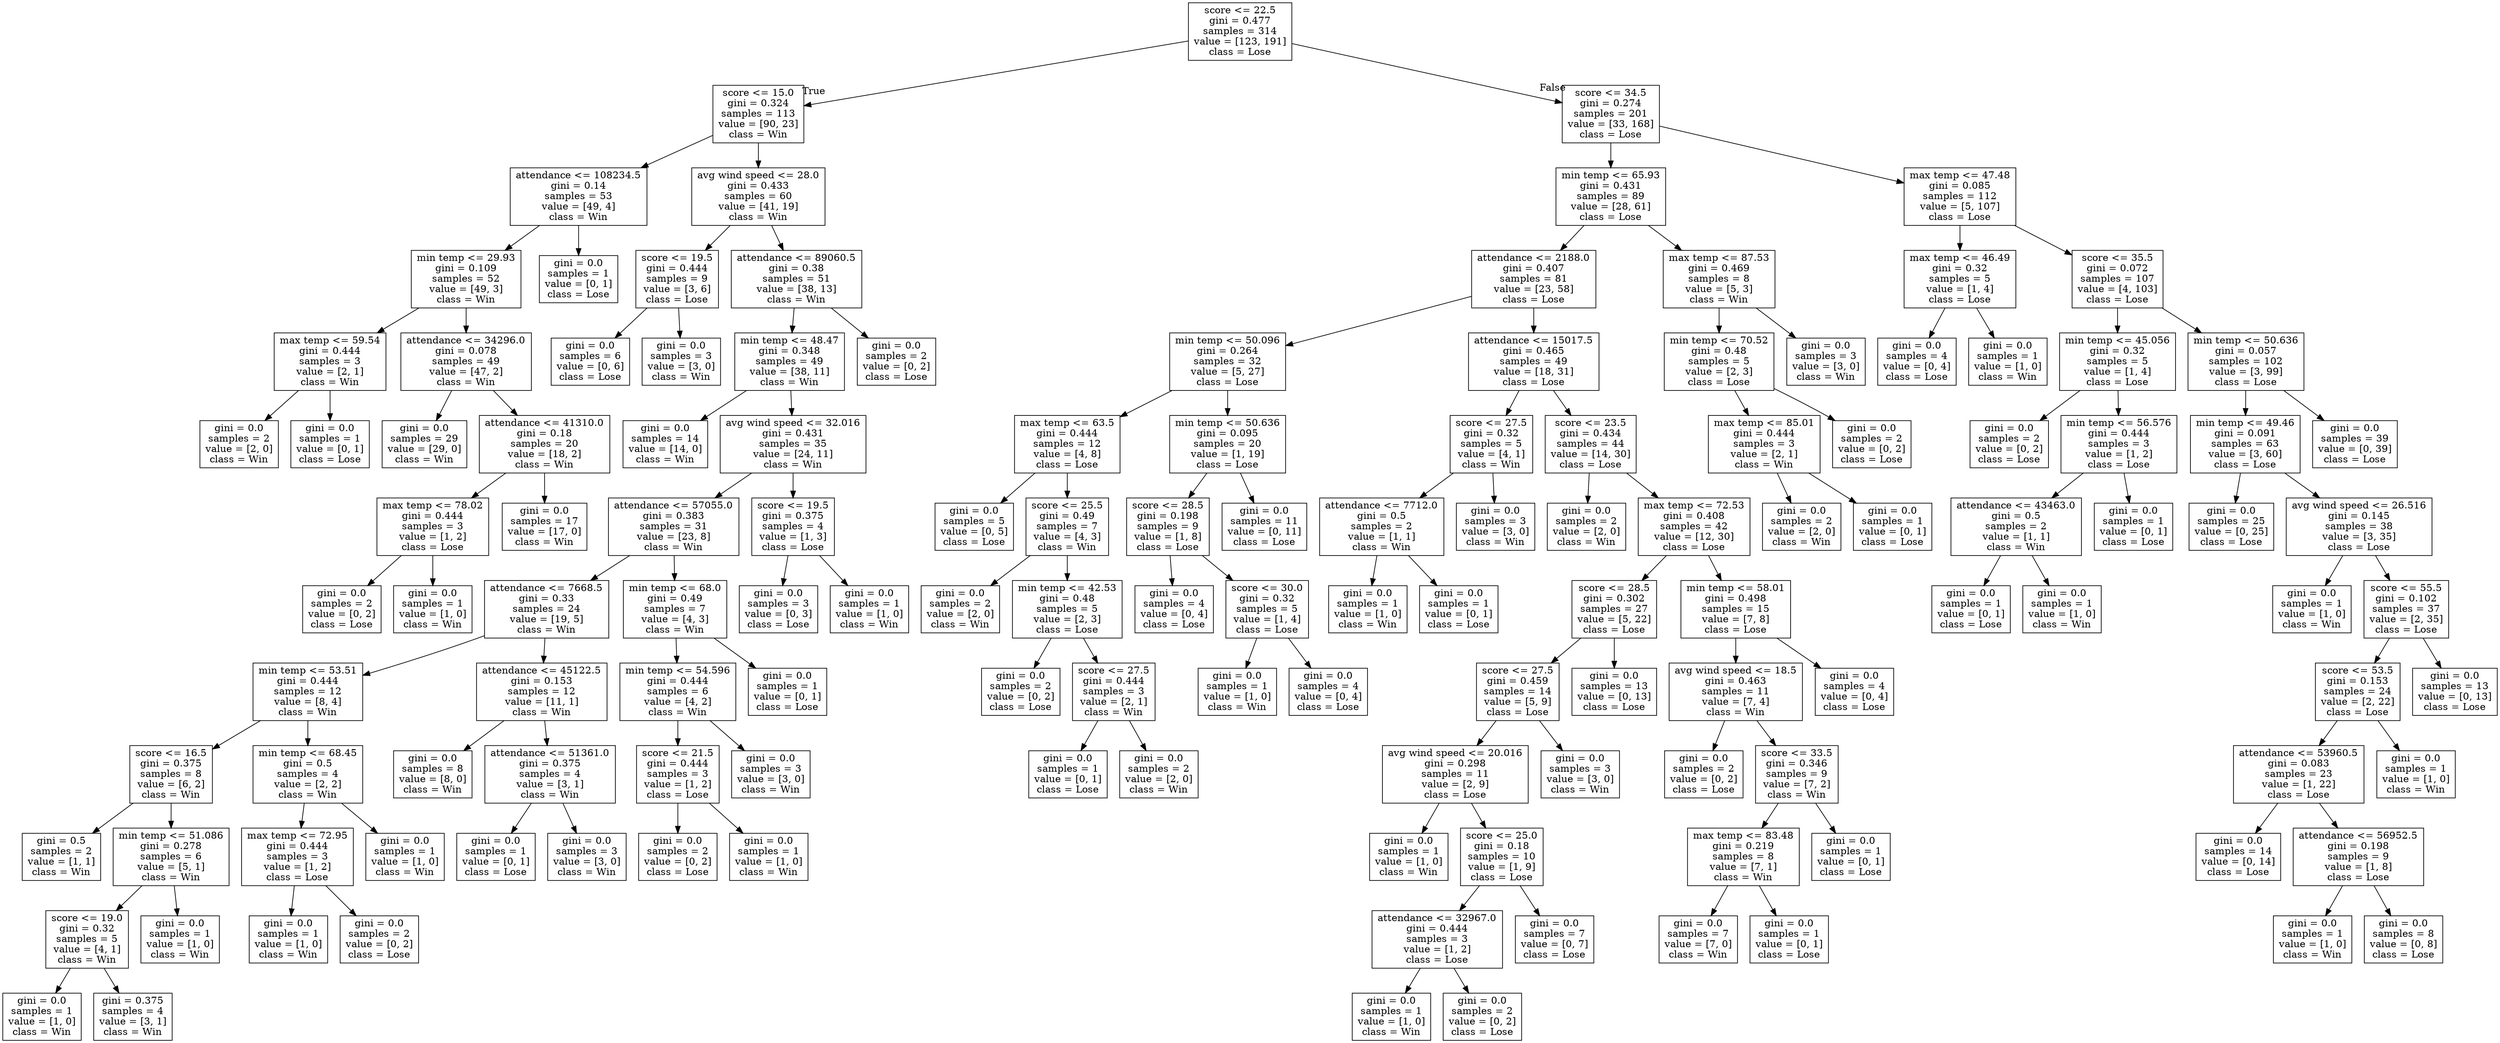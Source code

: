 digraph Tree {
node [shape=box] ;
0 [label="score <= 22.5\ngini = 0.477\nsamples = 314\nvalue = [123, 191]\nclass = Lose"] ;
1 [label="score <= 15.0\ngini = 0.324\nsamples = 113\nvalue = [90, 23]\nclass = Win"] ;
0 -> 1 [labeldistance=2.5, labelangle=45, headlabel="True"] ;
2 [label="attendance <= 108234.5\ngini = 0.14\nsamples = 53\nvalue = [49, 4]\nclass = Win"] ;
1 -> 2 ;
3 [label="min temp <= 29.93\ngini = 0.109\nsamples = 52\nvalue = [49, 3]\nclass = Win"] ;
2 -> 3 ;
4 [label="max temp <= 59.54\ngini = 0.444\nsamples = 3\nvalue = [2, 1]\nclass = Win"] ;
3 -> 4 ;
5 [label="gini = 0.0\nsamples = 2\nvalue = [2, 0]\nclass = Win"] ;
4 -> 5 ;
6 [label="gini = 0.0\nsamples = 1\nvalue = [0, 1]\nclass = Lose"] ;
4 -> 6 ;
7 [label="attendance <= 34296.0\ngini = 0.078\nsamples = 49\nvalue = [47, 2]\nclass = Win"] ;
3 -> 7 ;
8 [label="gini = 0.0\nsamples = 29\nvalue = [29, 0]\nclass = Win"] ;
7 -> 8 ;
9 [label="attendance <= 41310.0\ngini = 0.18\nsamples = 20\nvalue = [18, 2]\nclass = Win"] ;
7 -> 9 ;
10 [label="max temp <= 78.02\ngini = 0.444\nsamples = 3\nvalue = [1, 2]\nclass = Lose"] ;
9 -> 10 ;
11 [label="gini = 0.0\nsamples = 2\nvalue = [0, 2]\nclass = Lose"] ;
10 -> 11 ;
12 [label="gini = 0.0\nsamples = 1\nvalue = [1, 0]\nclass = Win"] ;
10 -> 12 ;
13 [label="gini = 0.0\nsamples = 17\nvalue = [17, 0]\nclass = Win"] ;
9 -> 13 ;
14 [label="gini = 0.0\nsamples = 1\nvalue = [0, 1]\nclass = Lose"] ;
2 -> 14 ;
15 [label="avg wind speed <= 28.0\ngini = 0.433\nsamples = 60\nvalue = [41, 19]\nclass = Win"] ;
1 -> 15 ;
16 [label="score <= 19.5\ngini = 0.444\nsamples = 9\nvalue = [3, 6]\nclass = Lose"] ;
15 -> 16 ;
17 [label="gini = 0.0\nsamples = 6\nvalue = [0, 6]\nclass = Lose"] ;
16 -> 17 ;
18 [label="gini = 0.0\nsamples = 3\nvalue = [3, 0]\nclass = Win"] ;
16 -> 18 ;
19 [label="attendance <= 89060.5\ngini = 0.38\nsamples = 51\nvalue = [38, 13]\nclass = Win"] ;
15 -> 19 ;
20 [label="min temp <= 48.47\ngini = 0.348\nsamples = 49\nvalue = [38, 11]\nclass = Win"] ;
19 -> 20 ;
21 [label="gini = 0.0\nsamples = 14\nvalue = [14, 0]\nclass = Win"] ;
20 -> 21 ;
22 [label="avg wind speed <= 32.016\ngini = 0.431\nsamples = 35\nvalue = [24, 11]\nclass = Win"] ;
20 -> 22 ;
23 [label="attendance <= 57055.0\ngini = 0.383\nsamples = 31\nvalue = [23, 8]\nclass = Win"] ;
22 -> 23 ;
24 [label="attendance <= 7668.5\ngini = 0.33\nsamples = 24\nvalue = [19, 5]\nclass = Win"] ;
23 -> 24 ;
25 [label="min temp <= 53.51\ngini = 0.444\nsamples = 12\nvalue = [8, 4]\nclass = Win"] ;
24 -> 25 ;
26 [label="score <= 16.5\ngini = 0.375\nsamples = 8\nvalue = [6, 2]\nclass = Win"] ;
25 -> 26 ;
27 [label="gini = 0.5\nsamples = 2\nvalue = [1, 1]\nclass = Win"] ;
26 -> 27 ;
28 [label="min temp <= 51.086\ngini = 0.278\nsamples = 6\nvalue = [5, 1]\nclass = Win"] ;
26 -> 28 ;
29 [label="score <= 19.0\ngini = 0.32\nsamples = 5\nvalue = [4, 1]\nclass = Win"] ;
28 -> 29 ;
30 [label="gini = 0.0\nsamples = 1\nvalue = [1, 0]\nclass = Win"] ;
29 -> 30 ;
31 [label="gini = 0.375\nsamples = 4\nvalue = [3, 1]\nclass = Win"] ;
29 -> 31 ;
32 [label="gini = 0.0\nsamples = 1\nvalue = [1, 0]\nclass = Win"] ;
28 -> 32 ;
33 [label="min temp <= 68.45\ngini = 0.5\nsamples = 4\nvalue = [2, 2]\nclass = Win"] ;
25 -> 33 ;
34 [label="max temp <= 72.95\ngini = 0.444\nsamples = 3\nvalue = [1, 2]\nclass = Lose"] ;
33 -> 34 ;
35 [label="gini = 0.0\nsamples = 1\nvalue = [1, 0]\nclass = Win"] ;
34 -> 35 ;
36 [label="gini = 0.0\nsamples = 2\nvalue = [0, 2]\nclass = Lose"] ;
34 -> 36 ;
37 [label="gini = 0.0\nsamples = 1\nvalue = [1, 0]\nclass = Win"] ;
33 -> 37 ;
38 [label="attendance <= 45122.5\ngini = 0.153\nsamples = 12\nvalue = [11, 1]\nclass = Win"] ;
24 -> 38 ;
39 [label="gini = 0.0\nsamples = 8\nvalue = [8, 0]\nclass = Win"] ;
38 -> 39 ;
40 [label="attendance <= 51361.0\ngini = 0.375\nsamples = 4\nvalue = [3, 1]\nclass = Win"] ;
38 -> 40 ;
41 [label="gini = 0.0\nsamples = 1\nvalue = [0, 1]\nclass = Lose"] ;
40 -> 41 ;
42 [label="gini = 0.0\nsamples = 3\nvalue = [3, 0]\nclass = Win"] ;
40 -> 42 ;
43 [label="min temp <= 68.0\ngini = 0.49\nsamples = 7\nvalue = [4, 3]\nclass = Win"] ;
23 -> 43 ;
44 [label="min temp <= 54.596\ngini = 0.444\nsamples = 6\nvalue = [4, 2]\nclass = Win"] ;
43 -> 44 ;
45 [label="score <= 21.5\ngini = 0.444\nsamples = 3\nvalue = [1, 2]\nclass = Lose"] ;
44 -> 45 ;
46 [label="gini = 0.0\nsamples = 2\nvalue = [0, 2]\nclass = Lose"] ;
45 -> 46 ;
47 [label="gini = 0.0\nsamples = 1\nvalue = [1, 0]\nclass = Win"] ;
45 -> 47 ;
48 [label="gini = 0.0\nsamples = 3\nvalue = [3, 0]\nclass = Win"] ;
44 -> 48 ;
49 [label="gini = 0.0\nsamples = 1\nvalue = [0, 1]\nclass = Lose"] ;
43 -> 49 ;
50 [label="score <= 19.5\ngini = 0.375\nsamples = 4\nvalue = [1, 3]\nclass = Lose"] ;
22 -> 50 ;
51 [label="gini = 0.0\nsamples = 3\nvalue = [0, 3]\nclass = Lose"] ;
50 -> 51 ;
52 [label="gini = 0.0\nsamples = 1\nvalue = [1, 0]\nclass = Win"] ;
50 -> 52 ;
53 [label="gini = 0.0\nsamples = 2\nvalue = [0, 2]\nclass = Lose"] ;
19 -> 53 ;
54 [label="score <= 34.5\ngini = 0.274\nsamples = 201\nvalue = [33, 168]\nclass = Lose"] ;
0 -> 54 [labeldistance=2.5, labelangle=-45, headlabel="False"] ;
55 [label="min temp <= 65.93\ngini = 0.431\nsamples = 89\nvalue = [28, 61]\nclass = Lose"] ;
54 -> 55 ;
56 [label="attendance <= 2188.0\ngini = 0.407\nsamples = 81\nvalue = [23, 58]\nclass = Lose"] ;
55 -> 56 ;
57 [label="min temp <= 50.096\ngini = 0.264\nsamples = 32\nvalue = [5, 27]\nclass = Lose"] ;
56 -> 57 ;
58 [label="max temp <= 63.5\ngini = 0.444\nsamples = 12\nvalue = [4, 8]\nclass = Lose"] ;
57 -> 58 ;
59 [label="gini = 0.0\nsamples = 5\nvalue = [0, 5]\nclass = Lose"] ;
58 -> 59 ;
60 [label="score <= 25.5\ngini = 0.49\nsamples = 7\nvalue = [4, 3]\nclass = Win"] ;
58 -> 60 ;
61 [label="gini = 0.0\nsamples = 2\nvalue = [2, 0]\nclass = Win"] ;
60 -> 61 ;
62 [label="min temp <= 42.53\ngini = 0.48\nsamples = 5\nvalue = [2, 3]\nclass = Lose"] ;
60 -> 62 ;
63 [label="gini = 0.0\nsamples = 2\nvalue = [0, 2]\nclass = Lose"] ;
62 -> 63 ;
64 [label="score <= 27.5\ngini = 0.444\nsamples = 3\nvalue = [2, 1]\nclass = Win"] ;
62 -> 64 ;
65 [label="gini = 0.0\nsamples = 1\nvalue = [0, 1]\nclass = Lose"] ;
64 -> 65 ;
66 [label="gini = 0.0\nsamples = 2\nvalue = [2, 0]\nclass = Win"] ;
64 -> 66 ;
67 [label="min temp <= 50.636\ngini = 0.095\nsamples = 20\nvalue = [1, 19]\nclass = Lose"] ;
57 -> 67 ;
68 [label="score <= 28.5\ngini = 0.198\nsamples = 9\nvalue = [1, 8]\nclass = Lose"] ;
67 -> 68 ;
69 [label="gini = 0.0\nsamples = 4\nvalue = [0, 4]\nclass = Lose"] ;
68 -> 69 ;
70 [label="score <= 30.0\ngini = 0.32\nsamples = 5\nvalue = [1, 4]\nclass = Lose"] ;
68 -> 70 ;
71 [label="gini = 0.0\nsamples = 1\nvalue = [1, 0]\nclass = Win"] ;
70 -> 71 ;
72 [label="gini = 0.0\nsamples = 4\nvalue = [0, 4]\nclass = Lose"] ;
70 -> 72 ;
73 [label="gini = 0.0\nsamples = 11\nvalue = [0, 11]\nclass = Lose"] ;
67 -> 73 ;
74 [label="attendance <= 15017.5\ngini = 0.465\nsamples = 49\nvalue = [18, 31]\nclass = Lose"] ;
56 -> 74 ;
75 [label="score <= 27.5\ngini = 0.32\nsamples = 5\nvalue = [4, 1]\nclass = Win"] ;
74 -> 75 ;
76 [label="attendance <= 7712.0\ngini = 0.5\nsamples = 2\nvalue = [1, 1]\nclass = Win"] ;
75 -> 76 ;
77 [label="gini = 0.0\nsamples = 1\nvalue = [1, 0]\nclass = Win"] ;
76 -> 77 ;
78 [label="gini = 0.0\nsamples = 1\nvalue = [0, 1]\nclass = Lose"] ;
76 -> 78 ;
79 [label="gini = 0.0\nsamples = 3\nvalue = [3, 0]\nclass = Win"] ;
75 -> 79 ;
80 [label="score <= 23.5\ngini = 0.434\nsamples = 44\nvalue = [14, 30]\nclass = Lose"] ;
74 -> 80 ;
81 [label="gini = 0.0\nsamples = 2\nvalue = [2, 0]\nclass = Win"] ;
80 -> 81 ;
82 [label="max temp <= 72.53\ngini = 0.408\nsamples = 42\nvalue = [12, 30]\nclass = Lose"] ;
80 -> 82 ;
83 [label="score <= 28.5\ngini = 0.302\nsamples = 27\nvalue = [5, 22]\nclass = Lose"] ;
82 -> 83 ;
84 [label="score <= 27.5\ngini = 0.459\nsamples = 14\nvalue = [5, 9]\nclass = Lose"] ;
83 -> 84 ;
85 [label="avg wind speed <= 20.016\ngini = 0.298\nsamples = 11\nvalue = [2, 9]\nclass = Lose"] ;
84 -> 85 ;
86 [label="gini = 0.0\nsamples = 1\nvalue = [1, 0]\nclass = Win"] ;
85 -> 86 ;
87 [label="score <= 25.0\ngini = 0.18\nsamples = 10\nvalue = [1, 9]\nclass = Lose"] ;
85 -> 87 ;
88 [label="attendance <= 32967.0\ngini = 0.444\nsamples = 3\nvalue = [1, 2]\nclass = Lose"] ;
87 -> 88 ;
89 [label="gini = 0.0\nsamples = 1\nvalue = [1, 0]\nclass = Win"] ;
88 -> 89 ;
90 [label="gini = 0.0\nsamples = 2\nvalue = [0, 2]\nclass = Lose"] ;
88 -> 90 ;
91 [label="gini = 0.0\nsamples = 7\nvalue = [0, 7]\nclass = Lose"] ;
87 -> 91 ;
92 [label="gini = 0.0\nsamples = 3\nvalue = [3, 0]\nclass = Win"] ;
84 -> 92 ;
93 [label="gini = 0.0\nsamples = 13\nvalue = [0, 13]\nclass = Lose"] ;
83 -> 93 ;
94 [label="min temp <= 58.01\ngini = 0.498\nsamples = 15\nvalue = [7, 8]\nclass = Lose"] ;
82 -> 94 ;
95 [label="avg wind speed <= 18.5\ngini = 0.463\nsamples = 11\nvalue = [7, 4]\nclass = Win"] ;
94 -> 95 ;
96 [label="gini = 0.0\nsamples = 2\nvalue = [0, 2]\nclass = Lose"] ;
95 -> 96 ;
97 [label="score <= 33.5\ngini = 0.346\nsamples = 9\nvalue = [7, 2]\nclass = Win"] ;
95 -> 97 ;
98 [label="max temp <= 83.48\ngini = 0.219\nsamples = 8\nvalue = [7, 1]\nclass = Win"] ;
97 -> 98 ;
99 [label="gini = 0.0\nsamples = 7\nvalue = [7, 0]\nclass = Win"] ;
98 -> 99 ;
100 [label="gini = 0.0\nsamples = 1\nvalue = [0, 1]\nclass = Lose"] ;
98 -> 100 ;
101 [label="gini = 0.0\nsamples = 1\nvalue = [0, 1]\nclass = Lose"] ;
97 -> 101 ;
102 [label="gini = 0.0\nsamples = 4\nvalue = [0, 4]\nclass = Lose"] ;
94 -> 102 ;
103 [label="max temp <= 87.53\ngini = 0.469\nsamples = 8\nvalue = [5, 3]\nclass = Win"] ;
55 -> 103 ;
104 [label="min temp <= 70.52\ngini = 0.48\nsamples = 5\nvalue = [2, 3]\nclass = Lose"] ;
103 -> 104 ;
105 [label="max temp <= 85.01\ngini = 0.444\nsamples = 3\nvalue = [2, 1]\nclass = Win"] ;
104 -> 105 ;
106 [label="gini = 0.0\nsamples = 2\nvalue = [2, 0]\nclass = Win"] ;
105 -> 106 ;
107 [label="gini = 0.0\nsamples = 1\nvalue = [0, 1]\nclass = Lose"] ;
105 -> 107 ;
108 [label="gini = 0.0\nsamples = 2\nvalue = [0, 2]\nclass = Lose"] ;
104 -> 108 ;
109 [label="gini = 0.0\nsamples = 3\nvalue = [3, 0]\nclass = Win"] ;
103 -> 109 ;
110 [label="max temp <= 47.48\ngini = 0.085\nsamples = 112\nvalue = [5, 107]\nclass = Lose"] ;
54 -> 110 ;
111 [label="max temp <= 46.49\ngini = 0.32\nsamples = 5\nvalue = [1, 4]\nclass = Lose"] ;
110 -> 111 ;
112 [label="gini = 0.0\nsamples = 4\nvalue = [0, 4]\nclass = Lose"] ;
111 -> 112 ;
113 [label="gini = 0.0\nsamples = 1\nvalue = [1, 0]\nclass = Win"] ;
111 -> 113 ;
114 [label="score <= 35.5\ngini = 0.072\nsamples = 107\nvalue = [4, 103]\nclass = Lose"] ;
110 -> 114 ;
115 [label="min temp <= 45.056\ngini = 0.32\nsamples = 5\nvalue = [1, 4]\nclass = Lose"] ;
114 -> 115 ;
116 [label="gini = 0.0\nsamples = 2\nvalue = [0, 2]\nclass = Lose"] ;
115 -> 116 ;
117 [label="min temp <= 56.576\ngini = 0.444\nsamples = 3\nvalue = [1, 2]\nclass = Lose"] ;
115 -> 117 ;
118 [label="attendance <= 43463.0\ngini = 0.5\nsamples = 2\nvalue = [1, 1]\nclass = Win"] ;
117 -> 118 ;
119 [label="gini = 0.0\nsamples = 1\nvalue = [0, 1]\nclass = Lose"] ;
118 -> 119 ;
120 [label="gini = 0.0\nsamples = 1\nvalue = [1, 0]\nclass = Win"] ;
118 -> 120 ;
121 [label="gini = 0.0\nsamples = 1\nvalue = [0, 1]\nclass = Lose"] ;
117 -> 121 ;
122 [label="min temp <= 50.636\ngini = 0.057\nsamples = 102\nvalue = [3, 99]\nclass = Lose"] ;
114 -> 122 ;
123 [label="min temp <= 49.46\ngini = 0.091\nsamples = 63\nvalue = [3, 60]\nclass = Lose"] ;
122 -> 123 ;
124 [label="gini = 0.0\nsamples = 25\nvalue = [0, 25]\nclass = Lose"] ;
123 -> 124 ;
125 [label="avg wind speed <= 26.516\ngini = 0.145\nsamples = 38\nvalue = [3, 35]\nclass = Lose"] ;
123 -> 125 ;
126 [label="gini = 0.0\nsamples = 1\nvalue = [1, 0]\nclass = Win"] ;
125 -> 126 ;
127 [label="score <= 55.5\ngini = 0.102\nsamples = 37\nvalue = [2, 35]\nclass = Lose"] ;
125 -> 127 ;
128 [label="score <= 53.5\ngini = 0.153\nsamples = 24\nvalue = [2, 22]\nclass = Lose"] ;
127 -> 128 ;
129 [label="attendance <= 53960.5\ngini = 0.083\nsamples = 23\nvalue = [1, 22]\nclass = Lose"] ;
128 -> 129 ;
130 [label="gini = 0.0\nsamples = 14\nvalue = [0, 14]\nclass = Lose"] ;
129 -> 130 ;
131 [label="attendance <= 56952.5\ngini = 0.198\nsamples = 9\nvalue = [1, 8]\nclass = Lose"] ;
129 -> 131 ;
132 [label="gini = 0.0\nsamples = 1\nvalue = [1, 0]\nclass = Win"] ;
131 -> 132 ;
133 [label="gini = 0.0\nsamples = 8\nvalue = [0, 8]\nclass = Lose"] ;
131 -> 133 ;
134 [label="gini = 0.0\nsamples = 1\nvalue = [1, 0]\nclass = Win"] ;
128 -> 134 ;
135 [label="gini = 0.0\nsamples = 13\nvalue = [0, 13]\nclass = Lose"] ;
127 -> 135 ;
136 [label="gini = 0.0\nsamples = 39\nvalue = [0, 39]\nclass = Lose"] ;
122 -> 136 ;
}